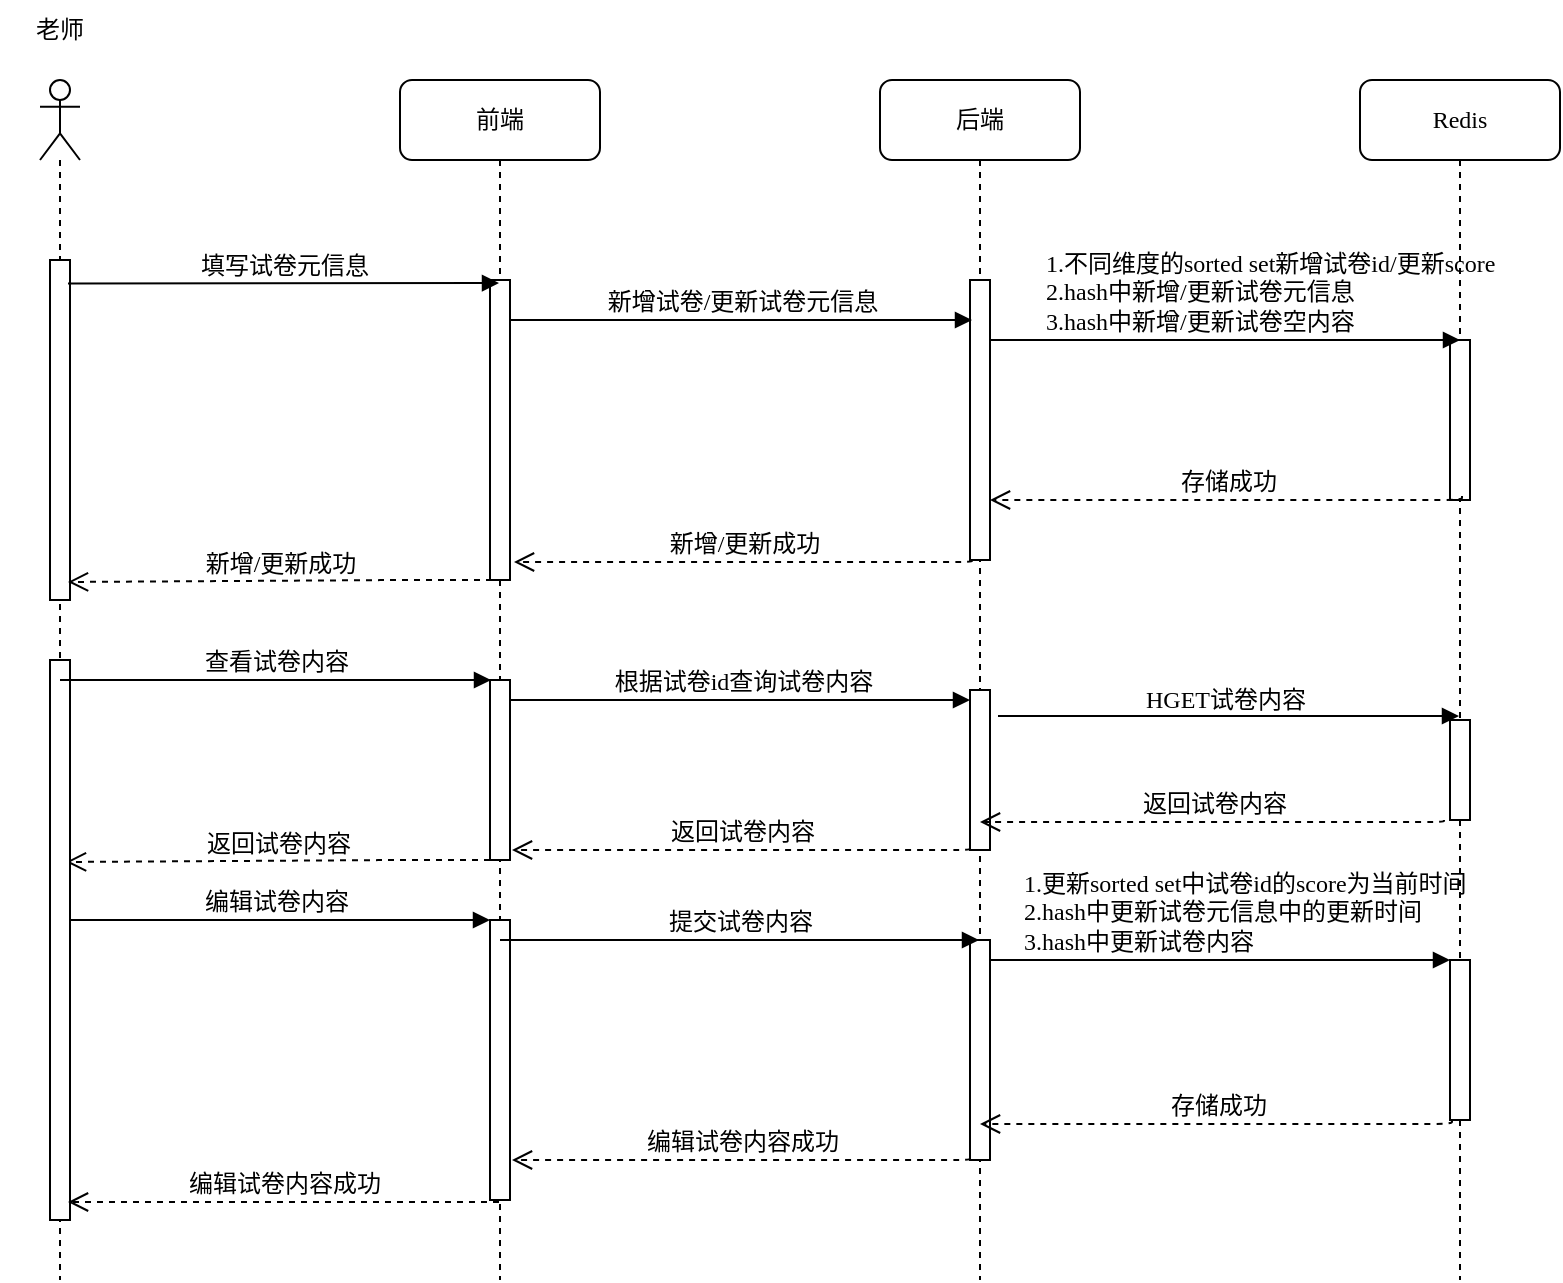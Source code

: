 <mxfile version="17.4.6" type="github">
  <diagram name="Page-1" id="13e1069c-82ec-6db2-03f1-153e76fe0fe0">
    <mxGraphModel dx="1426" dy="712" grid="1" gridSize="10" guides="1" tooltips="1" connect="1" arrows="1" fold="1" page="1" pageScale="1" pageWidth="1100" pageHeight="850" background="none" math="0" shadow="0">
      <root>
        <mxCell id="0" />
        <mxCell id="1" parent="0" />
        <mxCell id="7baba1c4bc27f4b0-2" value="后端" style="shape=umlLifeline;perimeter=lifelinePerimeter;whiteSpace=wrap;html=1;container=1;collapsible=0;recursiveResize=0;outlineConnect=0;rounded=1;shadow=0;comic=0;labelBackgroundColor=none;strokeWidth=1;fontFamily=Verdana;fontSize=12;align=center;" parent="1" vertex="1">
          <mxGeometry x="500" y="80" width="100" height="600" as="geometry" />
        </mxCell>
        <mxCell id="7baba1c4bc27f4b0-10" value="" style="html=1;points=[];perimeter=orthogonalPerimeter;rounded=0;shadow=0;comic=0;labelBackgroundColor=none;strokeWidth=1;fontFamily=Verdana;fontSize=12;align=center;" parent="7baba1c4bc27f4b0-2" vertex="1">
          <mxGeometry x="45" y="100" width="10" height="140" as="geometry" />
        </mxCell>
        <mxCell id="Oz3b0MvVI2F1H4eGhW3b-20" value="" style="html=1;points=[];perimeter=orthogonalPerimeter;rounded=0;shadow=0;comic=0;labelBackgroundColor=none;strokeWidth=1;fontFamily=Verdana;fontSize=12;align=center;" vertex="1" parent="7baba1c4bc27f4b0-2">
          <mxGeometry x="45" y="430" width="10" height="110" as="geometry" />
        </mxCell>
        <mxCell id="Oz3b0MvVI2F1H4eGhW3b-28" value="编辑试卷内容成功" style="html=1;verticalAlign=bottom;endArrow=open;dashed=1;endSize=8;labelBackgroundColor=none;fontFamily=Verdana;fontSize=12;edgeStyle=elbowEdgeStyle;elbow=vertical;exitX=0.6;exitY=0.975;exitDx=0;exitDy=0;exitPerimeter=0;entryX=1.2;entryY=0.94;entryDx=0;entryDy=0;entryPerimeter=0;" edge="1" parent="7baba1c4bc27f4b0-2">
          <mxGeometry relative="1" as="geometry">
            <mxPoint x="-184" y="540" as="targetPoint" />
            <Array as="points">
              <mxPoint x="-1" y="540" />
            </Array>
            <mxPoint x="45" y="539" as="sourcePoint" />
          </mxGeometry>
        </mxCell>
        <mxCell id="Oz3b0MvVI2F1H4eGhW3b-33" value="" style="html=1;points=[];perimeter=orthogonalPerimeter;" vertex="1" parent="7baba1c4bc27f4b0-2">
          <mxGeometry x="45" y="305" width="10" height="80" as="geometry" />
        </mxCell>
        <mxCell id="Oz3b0MvVI2F1H4eGhW3b-35" value="&amp;nbsp;根据试卷id查询试卷内容" style="html=1;verticalAlign=bottom;endArrow=block;entryX=0.1;entryY=0.143;labelBackgroundColor=none;fontFamily=Verdana;fontSize=12;edgeStyle=elbowEdgeStyle;elbow=vertical;entryDx=0;entryDy=0;entryPerimeter=0;" edge="1" parent="7baba1c4bc27f4b0-2">
          <mxGeometry relative="1" as="geometry">
            <mxPoint x="-186" y="310" as="sourcePoint" />
            <mxPoint x="45" y="310.02" as="targetPoint" />
          </mxGeometry>
        </mxCell>
        <mxCell id="Oz3b0MvVI2F1H4eGhW3b-40" value="返回试卷内容" style="html=1;verticalAlign=bottom;endArrow=open;dashed=1;endSize=8;labelBackgroundColor=none;fontFamily=Verdana;fontSize=12;edgeStyle=elbowEdgeStyle;elbow=vertical;exitX=0.6;exitY=0.975;exitDx=0;exitDy=0;exitPerimeter=0;entryX=1.2;entryY=0.94;entryDx=0;entryDy=0;entryPerimeter=0;" edge="1" parent="7baba1c4bc27f4b0-2">
          <mxGeometry relative="1" as="geometry">
            <mxPoint x="-184" y="385" as="targetPoint" />
            <Array as="points">
              <mxPoint x="-1" y="385" />
            </Array>
            <mxPoint x="45" y="384" as="sourcePoint" />
          </mxGeometry>
        </mxCell>
        <mxCell id="7baba1c4bc27f4b0-3" value="Redis" style="shape=umlLifeline;perimeter=lifelinePerimeter;whiteSpace=wrap;html=1;container=1;collapsible=0;recursiveResize=0;outlineConnect=0;rounded=1;shadow=0;comic=0;labelBackgroundColor=none;strokeWidth=1;fontFamily=Verdana;fontSize=12;align=center;" parent="1" vertex="1">
          <mxGeometry x="740" y="80" width="100" height="600" as="geometry" />
        </mxCell>
        <mxCell id="Oz3b0MvVI2F1H4eGhW3b-9" value="" style="html=1;points=[];perimeter=orthogonalPerimeter;" vertex="1" parent="7baba1c4bc27f4b0-3">
          <mxGeometry x="45" y="130" width="10" height="80" as="geometry" />
        </mxCell>
        <mxCell id="Oz3b0MvVI2F1H4eGhW3b-24" value="&lt;span&gt;1.更新sorted set中试卷id的score为当前时间&lt;/span&gt;&lt;br&gt;&lt;span&gt;2.hash中更新试卷元信息中的更新时间&lt;/span&gt;&lt;br&gt;&lt;span&gt;3.hash中更新试卷内容&lt;/span&gt;" style="html=1;verticalAlign=bottom;endArrow=block;labelBackgroundColor=none;fontFamily=Verdana;fontSize=12;edgeStyle=elbowEdgeStyle;elbow=vertical;exitX=1;exitY=0.067;exitDx=0;exitDy=0;exitPerimeter=0;align=left;" edge="1" parent="7baba1c4bc27f4b0-3">
          <mxGeometry x="-0.865" relative="1" as="geometry">
            <mxPoint x="-185.5" y="440.05" as="sourcePoint" />
            <mxPoint x="45" y="440.27" as="targetPoint" />
            <mxPoint as="offset" />
          </mxGeometry>
        </mxCell>
        <mxCell id="Oz3b0MvVI2F1H4eGhW3b-25" value="" style="html=1;points=[];perimeter=orthogonalPerimeter;" vertex="1" parent="7baba1c4bc27f4b0-3">
          <mxGeometry x="45" y="440" width="10" height="80" as="geometry" />
        </mxCell>
        <mxCell id="Oz3b0MvVI2F1H4eGhW3b-36" value="" style="html=1;points=[];perimeter=orthogonalPerimeter;" vertex="1" parent="7baba1c4bc27f4b0-3">
          <mxGeometry x="45" y="320" width="10" height="50" as="geometry" />
        </mxCell>
        <mxCell id="Oz3b0MvVI2F1H4eGhW3b-43" value="存储成功" style="html=1;verticalAlign=bottom;endArrow=open;dashed=1;endSize=8;labelBackgroundColor=none;fontFamily=Verdana;fontSize=12;edgeStyle=elbowEdgeStyle;elbow=vertical;exitX=0.6;exitY=0.975;exitDx=0;exitDy=0;exitPerimeter=0;" edge="1" parent="7baba1c4bc27f4b0-3">
          <mxGeometry relative="1" as="geometry">
            <mxPoint x="-190" y="522" as="targetPoint" />
            <Array as="points">
              <mxPoint x="25" y="522" />
            </Array>
            <mxPoint x="46" y="520" as="sourcePoint" />
          </mxGeometry>
        </mxCell>
        <mxCell id="7baba1c4bc27f4b0-8" value="前端" style="shape=umlLifeline;perimeter=lifelinePerimeter;whiteSpace=wrap;html=1;container=1;collapsible=0;recursiveResize=0;outlineConnect=0;rounded=1;shadow=0;comic=0;labelBackgroundColor=none;strokeWidth=1;fontFamily=Verdana;fontSize=12;align=center;" parent="1" vertex="1">
          <mxGeometry x="260" y="80" width="100" height="600" as="geometry" />
        </mxCell>
        <mxCell id="7baba1c4bc27f4b0-9" value="" style="html=1;points=[];perimeter=orthogonalPerimeter;rounded=0;shadow=0;comic=0;labelBackgroundColor=none;strokeWidth=1;fontFamily=Verdana;fontSize=12;align=center;" parent="7baba1c4bc27f4b0-8" vertex="1">
          <mxGeometry x="45" y="100" width="10" height="150" as="geometry" />
        </mxCell>
        <mxCell id="Oz3b0MvVI2F1H4eGhW3b-17" value="" style="html=1;points=[];perimeter=orthogonalPerimeter;rounded=0;shadow=0;comic=0;labelBackgroundColor=none;strokeWidth=1;fontFamily=Verdana;fontSize=12;align=center;" vertex="1" parent="7baba1c4bc27f4b0-8">
          <mxGeometry x="45" y="420" width="10" height="140" as="geometry" />
        </mxCell>
        <mxCell id="Oz3b0MvVI2F1H4eGhW3b-30" value="" style="html=1;points=[];perimeter=orthogonalPerimeter;" vertex="1" parent="7baba1c4bc27f4b0-8">
          <mxGeometry x="45" y="300" width="10" height="90" as="geometry" />
        </mxCell>
        <mxCell id="Oz3b0MvVI2F1H4eGhW3b-42" value="返回试卷内容" style="html=1;verticalAlign=bottom;endArrow=open;dashed=1;endSize=8;labelBackgroundColor=none;fontFamily=Verdana;fontSize=12;edgeStyle=elbowEdgeStyle;elbow=horizontal;exitX=0.6;exitY=0.975;exitDx=0;exitDy=0;exitPerimeter=0;entryX=0.9;entryY=0.947;entryDx=0;entryDy=0;entryPerimeter=0;" edge="1" parent="7baba1c4bc27f4b0-8">
          <mxGeometry relative="1" as="geometry">
            <mxPoint x="-167" y="390.99" as="targetPoint" />
            <Array as="points">
              <mxPoint x="-1" y="391" />
            </Array>
            <mxPoint x="45" y="390" as="sourcePoint" />
          </mxGeometry>
        </mxCell>
        <mxCell id="Oz3b0MvVI2F1H4eGhW3b-19" value="编辑试卷内容" style="html=1;verticalAlign=bottom;endArrow=block;labelBackgroundColor=none;fontFamily=Verdana;fontSize=12;edgeStyle=elbowEdgeStyle;elbow=vertical;exitX=0.9;exitY=0.069;exitDx=0;exitDy=0;exitPerimeter=0;" edge="1" parent="7baba1c4bc27f4b0-8">
          <mxGeometry relative="1" as="geometry">
            <mxPoint x="-170.5" y="420" as="sourcePoint" />
            <mxPoint x="45" y="420.27" as="targetPoint" />
          </mxGeometry>
        </mxCell>
        <mxCell id="7baba1c4bc27f4b0-11" value="新增试卷/更新试卷元信息" style="html=1;verticalAlign=bottom;endArrow=block;entryX=0.1;entryY=0.143;labelBackgroundColor=none;fontFamily=Verdana;fontSize=12;edgeStyle=elbowEdgeStyle;elbow=vertical;entryDx=0;entryDy=0;entryPerimeter=0;" parent="1" source="7baba1c4bc27f4b0-9" target="7baba1c4bc27f4b0-10" edge="1">
          <mxGeometry relative="1" as="geometry">
            <mxPoint x="360" y="190" as="sourcePoint" />
          </mxGeometry>
        </mxCell>
        <mxCell id="7baba1c4bc27f4b0-14" value="1.不同维度的sorted set新增试卷id/更新score&lt;br&gt;2.hash中新增/更新试卷元信息&lt;br&gt;3.hash中新增/更新试卷空内容" style="html=1;verticalAlign=bottom;endArrow=block;labelBackgroundColor=none;fontFamily=Verdana;fontSize=12;edgeStyle=elbowEdgeStyle;elbow=vertical;entryX=0.5;entryY=0;entryDx=0;entryDy=0;entryPerimeter=0;align=left;" parent="1" source="7baba1c4bc27f4b0-10" edge="1">
          <mxGeometry x="-0.783" relative="1" as="geometry">
            <mxPoint x="510" y="200" as="sourcePoint" />
            <mxPoint x="790" y="210" as="targetPoint" />
            <mxPoint as="offset" />
          </mxGeometry>
        </mxCell>
        <mxCell id="Oz3b0MvVI2F1H4eGhW3b-2" value="" style="shape=umlLifeline;participant=umlActor;perimeter=lifelinePerimeter;whiteSpace=wrap;html=1;container=1;collapsible=0;recursiveResize=0;verticalAlign=top;spacingTop=36;outlineConnect=0;" vertex="1" parent="1">
          <mxGeometry x="80" y="80" width="20" height="600" as="geometry" />
        </mxCell>
        <mxCell id="Oz3b0MvVI2F1H4eGhW3b-6" value="" style="html=1;points=[];perimeter=orthogonalPerimeter;" vertex="1" parent="Oz3b0MvVI2F1H4eGhW3b-2">
          <mxGeometry x="5" y="90" width="10" height="170" as="geometry" />
        </mxCell>
        <mxCell id="Oz3b0MvVI2F1H4eGhW3b-15" value="" style="html=1;points=[];perimeter=orthogonalPerimeter;" vertex="1" parent="Oz3b0MvVI2F1H4eGhW3b-2">
          <mxGeometry x="5" y="290" width="10" height="280" as="geometry" />
        </mxCell>
        <mxCell id="Oz3b0MvVI2F1H4eGhW3b-3" value="老师" style="text;html=1;strokeColor=none;fillColor=none;align=center;verticalAlign=middle;whiteSpace=wrap;rounded=0;" vertex="1" parent="1">
          <mxGeometry x="60" y="40" width="60" height="30" as="geometry" />
        </mxCell>
        <mxCell id="Oz3b0MvVI2F1H4eGhW3b-5" value="填写试卷元信息" style="html=1;verticalAlign=bottom;endArrow=block;labelBackgroundColor=none;fontFamily=Verdana;fontSize=12;edgeStyle=elbowEdgeStyle;elbow=vertical;exitX=0.9;exitY=0.069;exitDx=0;exitDy=0;exitPerimeter=0;" edge="1" parent="1" source="Oz3b0MvVI2F1H4eGhW3b-6" target="7baba1c4bc27f4b0-8">
          <mxGeometry relative="1" as="geometry">
            <mxPoint x="170" y="180" as="sourcePoint" />
            <mxPoint x="290" y="180" as="targetPoint" />
          </mxGeometry>
        </mxCell>
        <mxCell id="Oz3b0MvVI2F1H4eGhW3b-11" value="存储成功" style="html=1;verticalAlign=bottom;endArrow=open;dashed=1;endSize=8;labelBackgroundColor=none;fontFamily=Verdana;fontSize=12;edgeStyle=elbowEdgeStyle;elbow=vertical;exitX=0.6;exitY=0.975;exitDx=0;exitDy=0;exitPerimeter=0;" edge="1" parent="1" source="Oz3b0MvVI2F1H4eGhW3b-9" target="7baba1c4bc27f4b0-10">
          <mxGeometry relative="1" as="geometry">
            <mxPoint x="560" y="290" as="targetPoint" />
            <Array as="points">
              <mxPoint x="770" y="290" />
            </Array>
            <mxPoint x="785" y="290" as="sourcePoint" />
          </mxGeometry>
        </mxCell>
        <mxCell id="Oz3b0MvVI2F1H4eGhW3b-13" value="新增/更新成功" style="html=1;verticalAlign=bottom;endArrow=open;dashed=1;endSize=8;labelBackgroundColor=none;fontFamily=Verdana;fontSize=12;edgeStyle=elbowEdgeStyle;elbow=vertical;exitX=0.6;exitY=0.975;exitDx=0;exitDy=0;exitPerimeter=0;entryX=1.2;entryY=0.94;entryDx=0;entryDy=0;entryPerimeter=0;" edge="1" parent="1" target="7baba1c4bc27f4b0-9">
          <mxGeometry relative="1" as="geometry">
            <mxPoint x="320" y="321" as="targetPoint" />
            <Array as="points">
              <mxPoint x="500" y="321" />
            </Array>
            <mxPoint x="546" y="320" as="sourcePoint" />
          </mxGeometry>
        </mxCell>
        <mxCell id="Oz3b0MvVI2F1H4eGhW3b-14" value="新增/更新成功" style="html=1;verticalAlign=bottom;endArrow=open;dashed=1;endSize=8;labelBackgroundColor=none;fontFamily=Verdana;fontSize=12;edgeStyle=elbowEdgeStyle;elbow=horizontal;exitX=0.6;exitY=0.975;exitDx=0;exitDy=0;exitPerimeter=0;entryX=0.9;entryY=0.947;entryDx=0;entryDy=0;entryPerimeter=0;" edge="1" parent="1" target="Oz3b0MvVI2F1H4eGhW3b-6">
          <mxGeometry relative="1" as="geometry">
            <mxPoint x="100" y="331" as="targetPoint" />
            <Array as="points">
              <mxPoint x="260" y="331" />
            </Array>
            <mxPoint x="306" y="330" as="sourcePoint" />
          </mxGeometry>
        </mxCell>
        <mxCell id="Oz3b0MvVI2F1H4eGhW3b-21" value="提交试卷内容" style="html=1;verticalAlign=bottom;endArrow=block;labelBackgroundColor=none;fontFamily=Verdana;fontSize=12;edgeStyle=elbowEdgeStyle;elbow=vertical;" edge="1" parent="1" source="7baba1c4bc27f4b0-8" target="7baba1c4bc27f4b0-2">
          <mxGeometry relative="1" as="geometry">
            <mxPoint x="320" y="500" as="sourcePoint" />
            <mxPoint x="530" y="510" as="targetPoint" />
            <Array as="points">
              <mxPoint x="460" y="510" />
              <mxPoint x="390" y="500" />
            </Array>
          </mxGeometry>
        </mxCell>
        <mxCell id="Oz3b0MvVI2F1H4eGhW3b-29" value="编辑试卷内容成功" style="html=1;verticalAlign=bottom;endArrow=open;dashed=1;endSize=8;labelBackgroundColor=none;fontFamily=Verdana;fontSize=12;edgeStyle=elbowEdgeStyle;elbow=vertical;entryX=0.9;entryY=0.971;entryDx=0;entryDy=0;entryPerimeter=0;" edge="1" parent="1" target="Oz3b0MvVI2F1H4eGhW3b-15">
          <mxGeometry relative="1" as="geometry">
            <mxPoint x="100" y="641" as="targetPoint" />
            <Array as="points">
              <mxPoint x="120" y="641" />
              <mxPoint x="300" y="641" />
            </Array>
            <mxPoint x="309.5" y="641" as="sourcePoint" />
          </mxGeometry>
        </mxCell>
        <mxCell id="Oz3b0MvVI2F1H4eGhW3b-31" value="查看试卷内容" style="html=1;verticalAlign=bottom;endArrow=block;labelBackgroundColor=none;fontFamily=Verdana;fontSize=12;edgeStyle=elbowEdgeStyle;elbow=vertical;exitX=0.9;exitY=0.069;exitDx=0;exitDy=0;exitPerimeter=0;" edge="1" parent="1">
          <mxGeometry relative="1" as="geometry">
            <mxPoint x="90" y="380" as="sourcePoint" />
            <mxPoint x="305.5" y="380.27" as="targetPoint" />
          </mxGeometry>
        </mxCell>
        <mxCell id="Oz3b0MvVI2F1H4eGhW3b-37" value="HGET试卷内容" style="html=1;verticalAlign=bottom;endArrow=block;labelBackgroundColor=none;fontFamily=Verdana;fontSize=12;edgeStyle=elbowEdgeStyle;elbow=vertical;align=left;exitX=1.4;exitY=0.163;exitDx=0;exitDy=0;exitPerimeter=0;" edge="1" parent="1" source="Oz3b0MvVI2F1H4eGhW3b-33" target="7baba1c4bc27f4b0-3">
          <mxGeometry x="-0.369" y="-1" relative="1" as="geometry">
            <mxPoint x="560" y="400" as="sourcePoint" />
            <mxPoint x="770" y="400" as="targetPoint" />
            <mxPoint as="offset" />
          </mxGeometry>
        </mxCell>
        <mxCell id="Oz3b0MvVI2F1H4eGhW3b-39" value="返回试卷内容" style="html=1;verticalAlign=bottom;endArrow=open;dashed=1;endSize=8;labelBackgroundColor=none;fontFamily=Verdana;fontSize=12;edgeStyle=elbowEdgeStyle;elbow=vertical;exitX=0.6;exitY=0.975;exitDx=0;exitDy=0;exitPerimeter=0;entryX=0.9;entryY=0.842;entryDx=0;entryDy=0;entryPerimeter=0;" edge="1" parent="1">
          <mxGeometry relative="1" as="geometry">
            <mxPoint x="550" y="451.04" as="targetPoint" />
            <Array as="points">
              <mxPoint x="736" y="451" />
            </Array>
            <mxPoint x="782" y="450" as="sourcePoint" />
          </mxGeometry>
        </mxCell>
      </root>
    </mxGraphModel>
  </diagram>
</mxfile>
